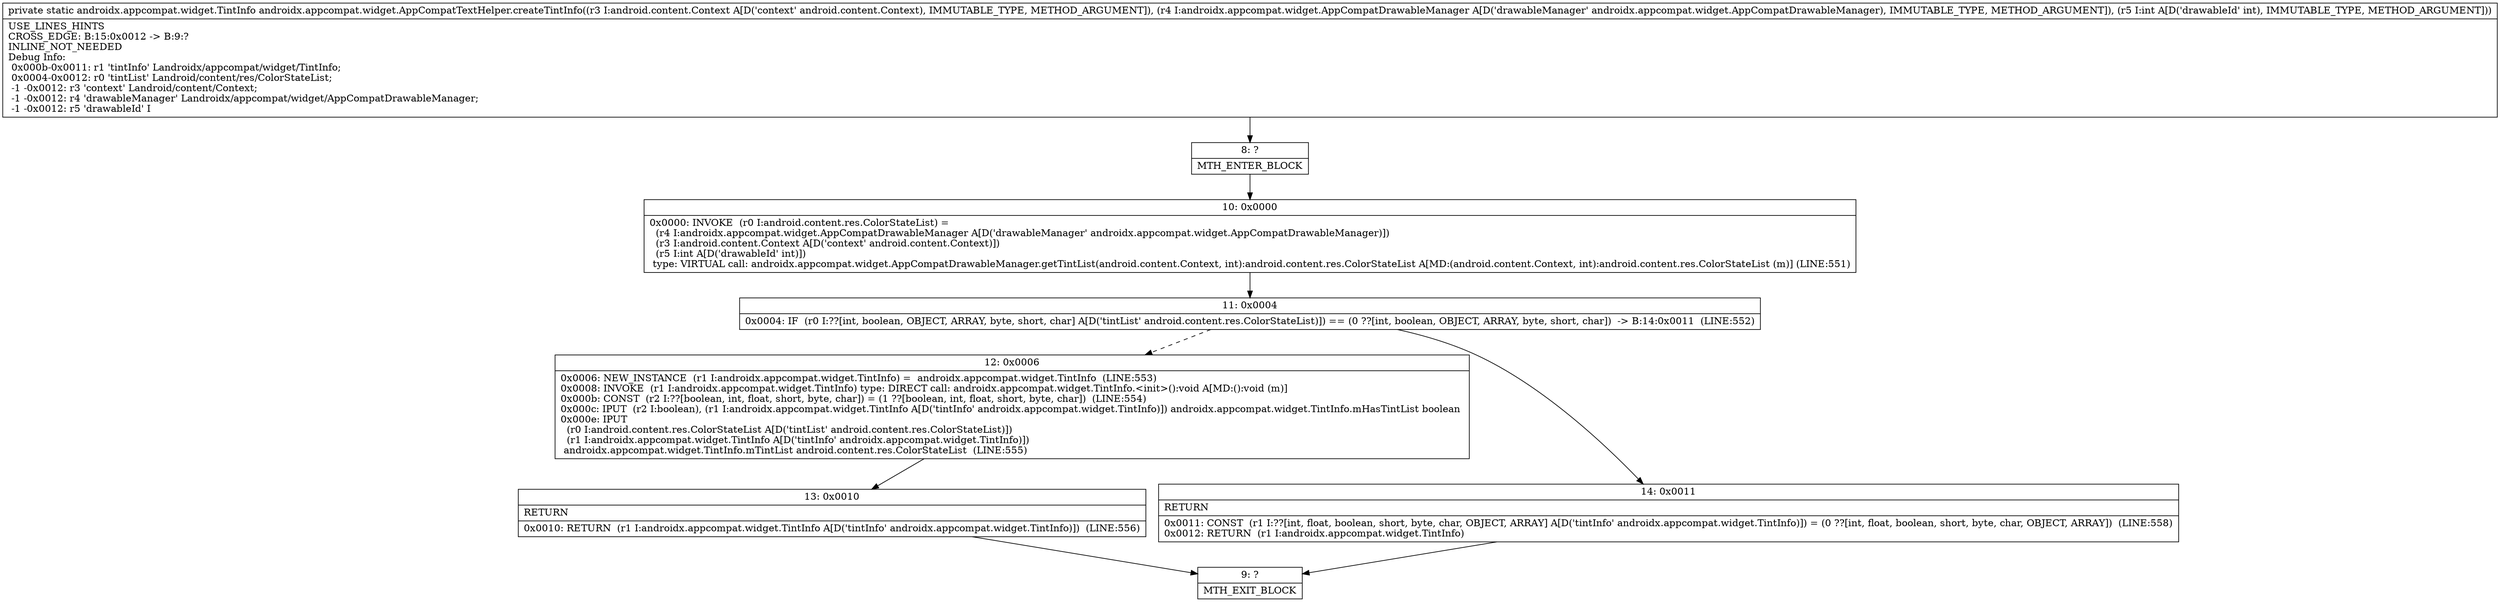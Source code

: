 digraph "CFG forandroidx.appcompat.widget.AppCompatTextHelper.createTintInfo(Landroid\/content\/Context;Landroidx\/appcompat\/widget\/AppCompatDrawableManager;I)Landroidx\/appcompat\/widget\/TintInfo;" {
Node_8 [shape=record,label="{8\:\ ?|MTH_ENTER_BLOCK\l}"];
Node_10 [shape=record,label="{10\:\ 0x0000|0x0000: INVOKE  (r0 I:android.content.res.ColorStateList) = \l  (r4 I:androidx.appcompat.widget.AppCompatDrawableManager A[D('drawableManager' androidx.appcompat.widget.AppCompatDrawableManager)])\l  (r3 I:android.content.Context A[D('context' android.content.Context)])\l  (r5 I:int A[D('drawableId' int)])\l type: VIRTUAL call: androidx.appcompat.widget.AppCompatDrawableManager.getTintList(android.content.Context, int):android.content.res.ColorStateList A[MD:(android.content.Context, int):android.content.res.ColorStateList (m)] (LINE:551)\l}"];
Node_11 [shape=record,label="{11\:\ 0x0004|0x0004: IF  (r0 I:??[int, boolean, OBJECT, ARRAY, byte, short, char] A[D('tintList' android.content.res.ColorStateList)]) == (0 ??[int, boolean, OBJECT, ARRAY, byte, short, char])  \-\> B:14:0x0011  (LINE:552)\l}"];
Node_12 [shape=record,label="{12\:\ 0x0006|0x0006: NEW_INSTANCE  (r1 I:androidx.appcompat.widget.TintInfo) =  androidx.appcompat.widget.TintInfo  (LINE:553)\l0x0008: INVOKE  (r1 I:androidx.appcompat.widget.TintInfo) type: DIRECT call: androidx.appcompat.widget.TintInfo.\<init\>():void A[MD:():void (m)]\l0x000b: CONST  (r2 I:??[boolean, int, float, short, byte, char]) = (1 ??[boolean, int, float, short, byte, char])  (LINE:554)\l0x000c: IPUT  (r2 I:boolean), (r1 I:androidx.appcompat.widget.TintInfo A[D('tintInfo' androidx.appcompat.widget.TintInfo)]) androidx.appcompat.widget.TintInfo.mHasTintList boolean \l0x000e: IPUT  \l  (r0 I:android.content.res.ColorStateList A[D('tintList' android.content.res.ColorStateList)])\l  (r1 I:androidx.appcompat.widget.TintInfo A[D('tintInfo' androidx.appcompat.widget.TintInfo)])\l androidx.appcompat.widget.TintInfo.mTintList android.content.res.ColorStateList  (LINE:555)\l}"];
Node_13 [shape=record,label="{13\:\ 0x0010|RETURN\l|0x0010: RETURN  (r1 I:androidx.appcompat.widget.TintInfo A[D('tintInfo' androidx.appcompat.widget.TintInfo)])  (LINE:556)\l}"];
Node_9 [shape=record,label="{9\:\ ?|MTH_EXIT_BLOCK\l}"];
Node_14 [shape=record,label="{14\:\ 0x0011|RETURN\l|0x0011: CONST  (r1 I:??[int, float, boolean, short, byte, char, OBJECT, ARRAY] A[D('tintInfo' androidx.appcompat.widget.TintInfo)]) = (0 ??[int, float, boolean, short, byte, char, OBJECT, ARRAY])  (LINE:558)\l0x0012: RETURN  (r1 I:androidx.appcompat.widget.TintInfo) \l}"];
MethodNode[shape=record,label="{private static androidx.appcompat.widget.TintInfo androidx.appcompat.widget.AppCompatTextHelper.createTintInfo((r3 I:android.content.Context A[D('context' android.content.Context), IMMUTABLE_TYPE, METHOD_ARGUMENT]), (r4 I:androidx.appcompat.widget.AppCompatDrawableManager A[D('drawableManager' androidx.appcompat.widget.AppCompatDrawableManager), IMMUTABLE_TYPE, METHOD_ARGUMENT]), (r5 I:int A[D('drawableId' int), IMMUTABLE_TYPE, METHOD_ARGUMENT]))  | USE_LINES_HINTS\lCROSS_EDGE: B:15:0x0012 \-\> B:9:?\lINLINE_NOT_NEEDED\lDebug Info:\l  0x000b\-0x0011: r1 'tintInfo' Landroidx\/appcompat\/widget\/TintInfo;\l  0x0004\-0x0012: r0 'tintList' Landroid\/content\/res\/ColorStateList;\l  \-1 \-0x0012: r3 'context' Landroid\/content\/Context;\l  \-1 \-0x0012: r4 'drawableManager' Landroidx\/appcompat\/widget\/AppCompatDrawableManager;\l  \-1 \-0x0012: r5 'drawableId' I\l}"];
MethodNode -> Node_8;Node_8 -> Node_10;
Node_10 -> Node_11;
Node_11 -> Node_12[style=dashed];
Node_11 -> Node_14;
Node_12 -> Node_13;
Node_13 -> Node_9;
Node_14 -> Node_9;
}

